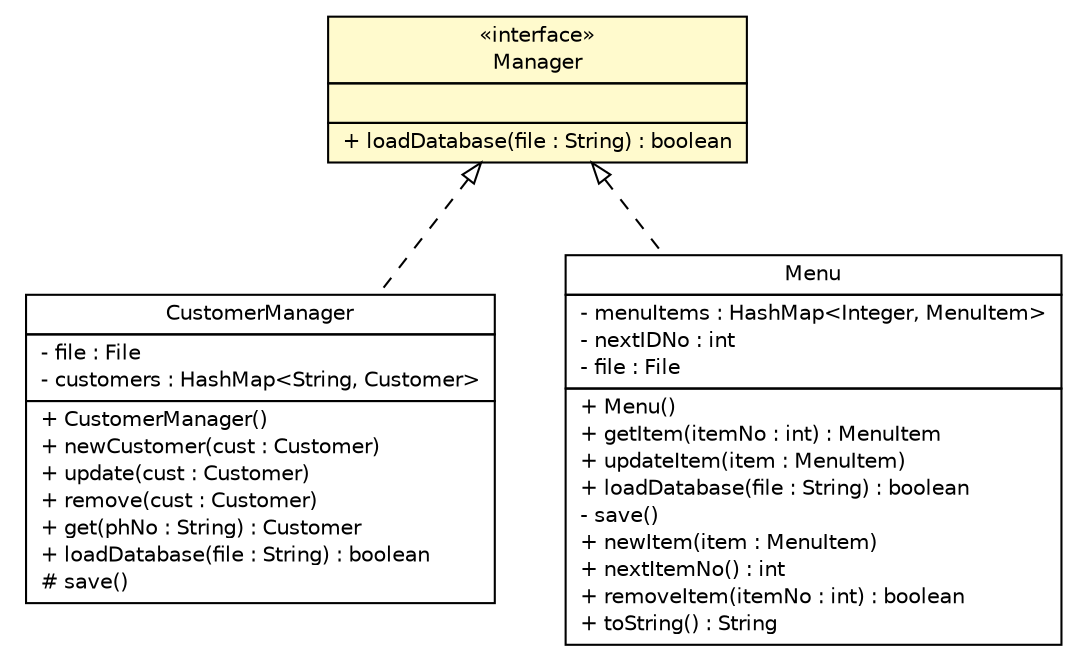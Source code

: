 #!/usr/local/bin/dot
#
# Class diagram 
# Generated by UMLGraph version 1.6 (http://www.umlgraph.org/)
#

digraph G {
	edge [fontname="Helvetica",fontsize=10,labelfontname="Helvetica",labelfontsize=10];
	node [fontname="Helvetica",fontsize=10,shape=plaintext];
	nodesep=0.25;
	ranksep=0.5;
	// au.edu.griffith.ict.CustomerManager
	c41 [label=<<table title="au.edu.griffith.ict.CustomerManager" border="0" cellborder="1" cellspacing="0" cellpadding="2" port="p" href="./CustomerManager.html">
		<tr><td><table border="0" cellspacing="0" cellpadding="1">
<tr><td align="center" balign="center"> CustomerManager </td></tr>
		</table></td></tr>
		<tr><td><table border="0" cellspacing="0" cellpadding="1">
<tr><td align="left" balign="left"> - file : File </td></tr>
<tr><td align="left" balign="left"> - customers : HashMap&lt;String, Customer&gt; </td></tr>
		</table></td></tr>
		<tr><td><table border="0" cellspacing="0" cellpadding="1">
<tr><td align="left" balign="left"> + CustomerManager() </td></tr>
<tr><td align="left" balign="left"> + newCustomer(cust : Customer) </td></tr>
<tr><td align="left" balign="left"> + update(cust : Customer) </td></tr>
<tr><td align="left" balign="left"> + remove(cust : Customer) </td></tr>
<tr><td align="left" balign="left"> + get(phNo : String) : Customer </td></tr>
<tr><td align="left" balign="left"> + loadDatabase(file : String) : boolean </td></tr>
<tr><td align="left" balign="left"> # save() </td></tr>
		</table></td></tr>
		</table>>, URL="./CustomerManager.html", fontname="Helvetica", fontcolor="black", fontsize=10.0];
	// au.edu.griffith.ict.Manager
	c43 [label=<<table title="au.edu.griffith.ict.Manager" border="0" cellborder="1" cellspacing="0" cellpadding="2" port="p" bgcolor="lemonChiffon" href="./Manager.html">
		<tr><td><table border="0" cellspacing="0" cellpadding="1">
<tr><td align="center" balign="center"> &#171;interface&#187; </td></tr>
<tr><td align="center" balign="center"> Manager </td></tr>
		</table></td></tr>
		<tr><td><table border="0" cellspacing="0" cellpadding="1">
<tr><td align="left" balign="left">  </td></tr>
		</table></td></tr>
		<tr><td><table border="0" cellspacing="0" cellpadding="1">
<tr><td align="left" balign="left"> + loadDatabase(file : String) : boolean </td></tr>
		</table></td></tr>
		</table>>, URL="./Manager.html", fontname="Helvetica", fontcolor="black", fontsize=10.0];
	// au.edu.griffith.ict.Menu
	c45 [label=<<table title="au.edu.griffith.ict.Menu" border="0" cellborder="1" cellspacing="0" cellpadding="2" port="p" href="./Menu.html">
		<tr><td><table border="0" cellspacing="0" cellpadding="1">
<tr><td align="center" balign="center"> Menu </td></tr>
		</table></td></tr>
		<tr><td><table border="0" cellspacing="0" cellpadding="1">
<tr><td align="left" balign="left"> - menuItems : HashMap&lt;Integer, MenuItem&gt; </td></tr>
<tr><td align="left" balign="left"> - nextIDNo : int </td></tr>
<tr><td align="left" balign="left"> - file : File </td></tr>
		</table></td></tr>
		<tr><td><table border="0" cellspacing="0" cellpadding="1">
<tr><td align="left" balign="left"> + Menu() </td></tr>
<tr><td align="left" balign="left"> + getItem(itemNo : int) : MenuItem </td></tr>
<tr><td align="left" balign="left"> + updateItem(item : MenuItem) </td></tr>
<tr><td align="left" balign="left"> + loadDatabase(file : String) : boolean </td></tr>
<tr><td align="left" balign="left"> - save() </td></tr>
<tr><td align="left" balign="left"> + newItem(item : MenuItem) </td></tr>
<tr><td align="left" balign="left"> + nextItemNo() : int </td></tr>
<tr><td align="left" balign="left"> + removeItem(itemNo : int) : boolean </td></tr>
<tr><td align="left" balign="left"> + toString() : String </td></tr>
		</table></td></tr>
		</table>>, URL="./Menu.html", fontname="Helvetica", fontcolor="black", fontsize=10.0];
	//au.edu.griffith.ict.CustomerManager implements au.edu.griffith.ict.Manager
	c43:p -> c41:p [dir=back,arrowtail=empty,style=dashed];
	//au.edu.griffith.ict.Menu implements au.edu.griffith.ict.Manager
	c43:p -> c45:p [dir=back,arrowtail=empty,style=dashed];
}

